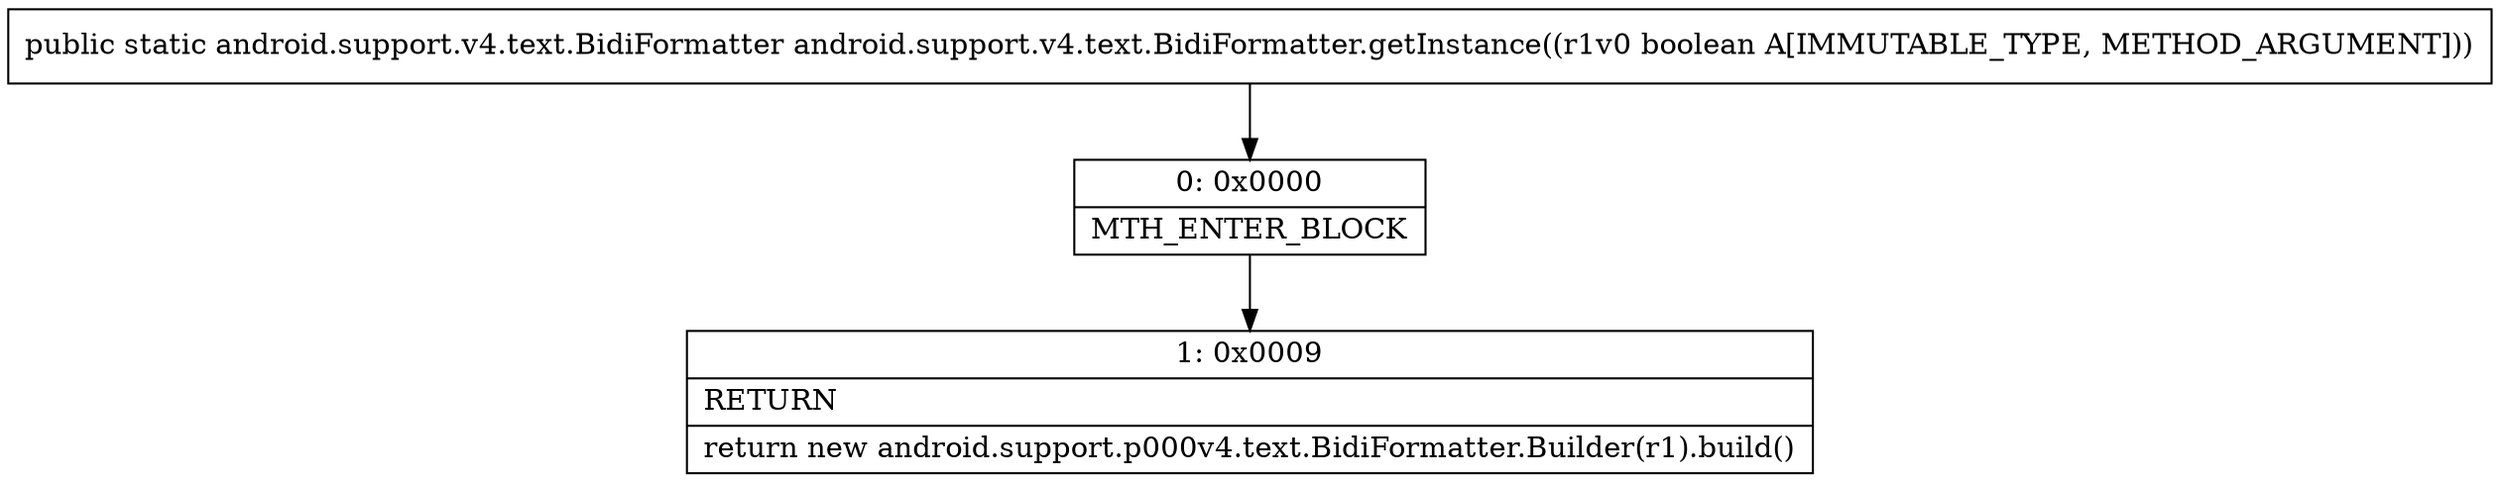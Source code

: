 digraph "CFG forandroid.support.v4.text.BidiFormatter.getInstance(Z)Landroid\/support\/v4\/text\/BidiFormatter;" {
Node_0 [shape=record,label="{0\:\ 0x0000|MTH_ENTER_BLOCK\l}"];
Node_1 [shape=record,label="{1\:\ 0x0009|RETURN\l|return new android.support.p000v4.text.BidiFormatter.Builder(r1).build()\l}"];
MethodNode[shape=record,label="{public static android.support.v4.text.BidiFormatter android.support.v4.text.BidiFormatter.getInstance((r1v0 boolean A[IMMUTABLE_TYPE, METHOD_ARGUMENT])) }"];
MethodNode -> Node_0;
Node_0 -> Node_1;
}

